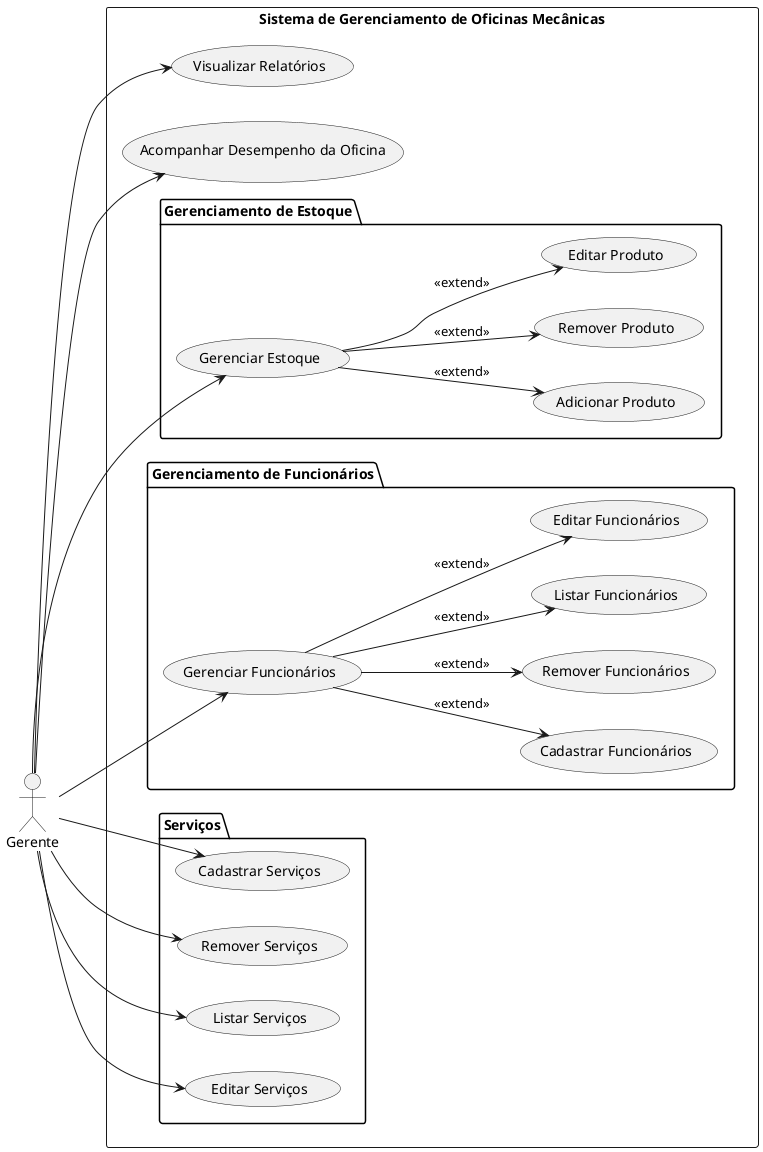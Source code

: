@startuml "Sistema de Gerenciamento de Oficinas Mecânicas"
left to right direction

:Gerente: as Gerente

rectangle "Sistema de Gerenciamento de Oficinas Mecânicas" {
  
  package "Gerenciamento de Estoque" {
    (Gerenciar Estoque) as gerenciar_estoque
    (Adicionar Produto) as adicionar_produto
    (Remover Produto) as remover_produto
    (Editar Produto) as editar_produto
  }
  
  package "Gerenciamento de Funcionários" {
    (Gerenciar Funcionários) as gerenciar_funcionarios
    (Cadastrar Funcionários) as cadastrar_funcionarios
    (Remover Funcionários) as remover_funcionarios
    (Listar Funcionários) as listar_funcionarios
    (Editar Funcionários) as editar_funcionarios
  }

  package "Serviços" {
    (Cadastrar Serviços) as cadastrar_servicos
    (Remover Serviços) as remover_servicos
    (Listar Serviços) as listar_servicos
    (Editar Serviços) as editar_servicos
  }

  (Visualizar Relatórios) as visualizar_relatorios
  (Acompanhar Desempenho da Oficina) as acompanhar_desempenho_oficina
}

Gerente --> gerenciar_estoque
Gerente --> gerenciar_funcionarios
Gerente --> visualizar_relatorios
Gerente --> acompanhar_desempenho_oficina
Gerente --> cadastrar_servicos
Gerente --> remover_servicos 
Gerente --> listar_servicos
Gerente --> editar_servicos

gerenciar_estoque --> adicionar_produto : <<extend>>
gerenciar_estoque --> remover_produto : <<extend>>
gerenciar_estoque --> editar_produto : <<extend>>

gerenciar_funcionarios --> cadastrar_funcionarios : <<extend>>
gerenciar_funcionarios --> remover_funcionarios : <<extend>>
gerenciar_funcionarios --> listar_funcionarios : <<extend>>
gerenciar_funcionarios --> editar_funcionarios : <<extend>>

@enduml

